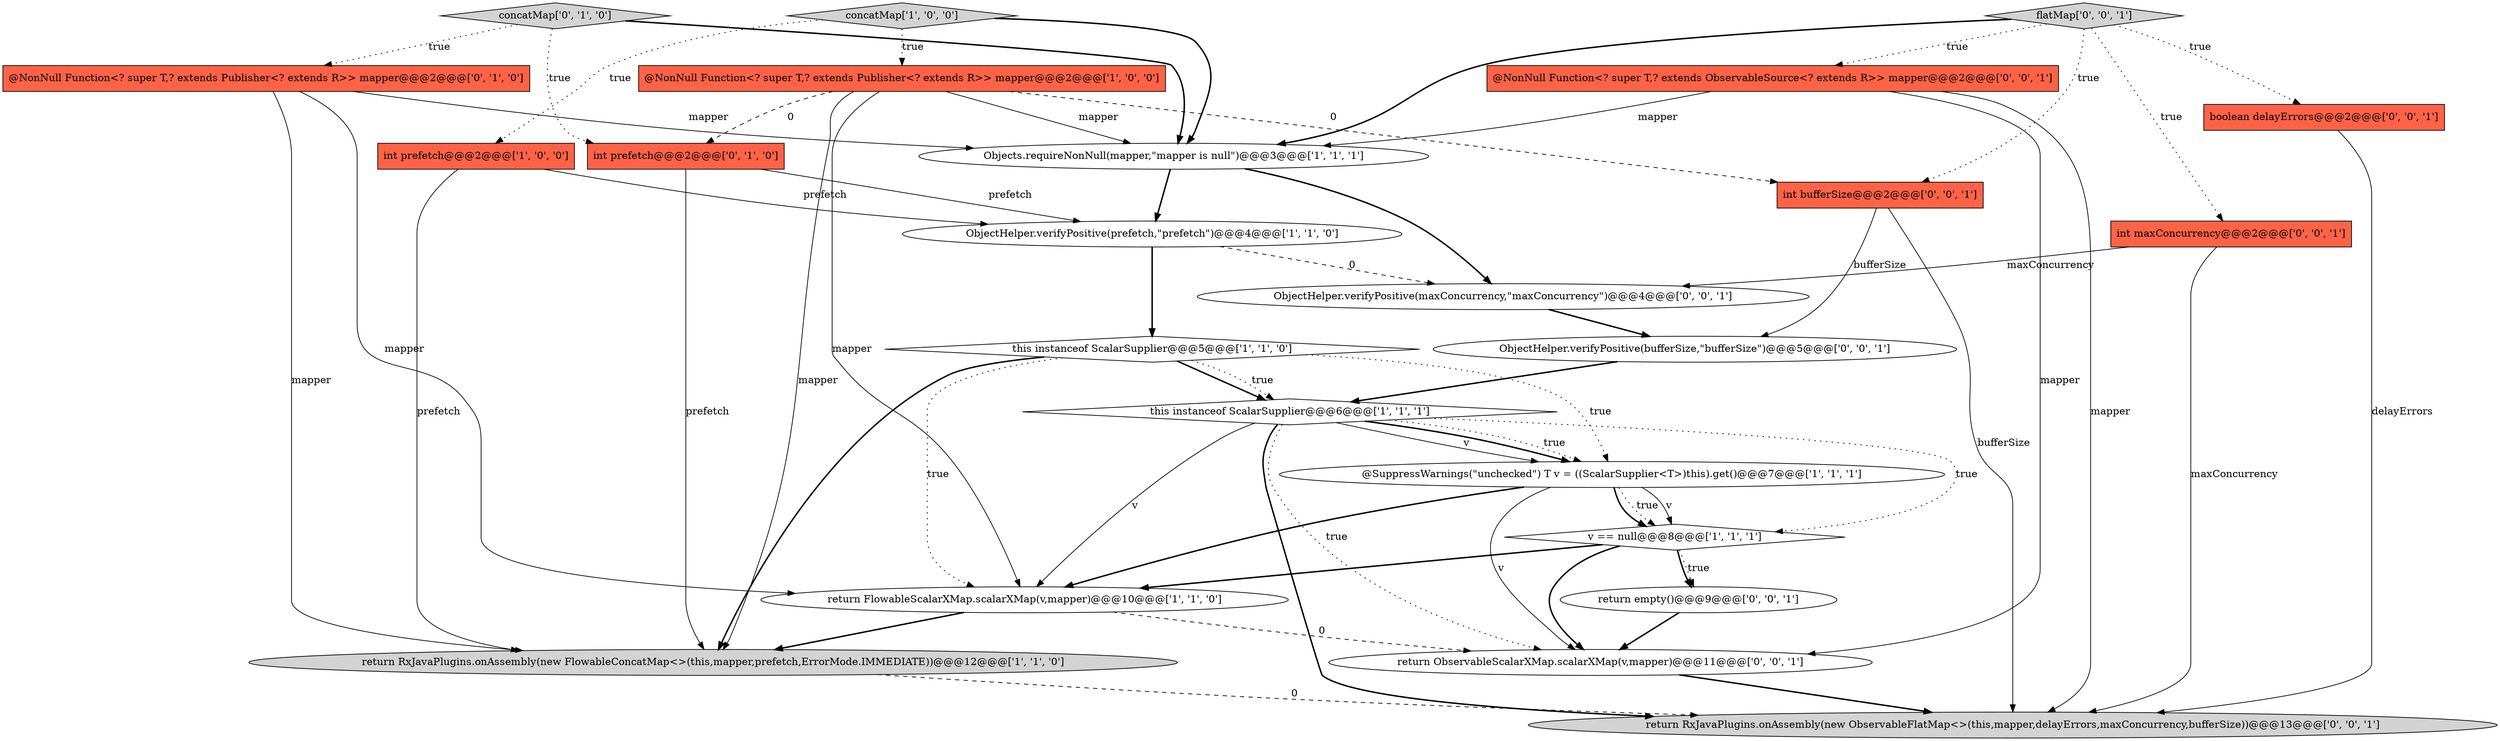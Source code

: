 digraph {
23 [style = filled, label = "return empty()@@@9@@@['0', '0', '1']", fillcolor = white, shape = ellipse image = "AAA0AAABBB3BBB"];
1 [style = filled, label = "return RxJavaPlugins.onAssembly(new FlowableConcatMap<>(this,mapper,prefetch,ErrorMode.IMMEDIATE))@@@12@@@['1', '1', '0']", fillcolor = lightgray, shape = ellipse image = "AAA0AAABBB1BBB"];
10 [style = filled, label = "@NonNull Function<? super T,? extends Publisher<? extends R>> mapper@@@2@@@['1', '0', '0']", fillcolor = tomato, shape = box image = "AAA1AAABBB1BBB"];
9 [style = filled, label = "Objects.requireNonNull(mapper,\"mapper is null\")@@@3@@@['1', '1', '1']", fillcolor = white, shape = ellipse image = "AAA0AAABBB1BBB"];
14 [style = filled, label = "int maxConcurrency@@@2@@@['0', '0', '1']", fillcolor = tomato, shape = box image = "AAA0AAABBB3BBB"];
17 [style = filled, label = "boolean delayErrors@@@2@@@['0', '0', '1']", fillcolor = tomato, shape = box image = "AAA0AAABBB3BBB"];
0 [style = filled, label = "this instanceof ScalarSupplier@@@5@@@['1', '1', '0']", fillcolor = white, shape = diamond image = "AAA0AAABBB1BBB"];
19 [style = filled, label = "@NonNull Function<? super T,? extends ObservableSource<? extends R>> mapper@@@2@@@['0', '0', '1']", fillcolor = tomato, shape = box image = "AAA0AAABBB3BBB"];
4 [style = filled, label = "concatMap['1', '0', '0']", fillcolor = lightgray, shape = diamond image = "AAA0AAABBB1BBB"];
21 [style = filled, label = "int bufferSize@@@2@@@['0', '0', '1']", fillcolor = tomato, shape = box image = "AAA0AAABBB3BBB"];
20 [style = filled, label = "ObjectHelper.verifyPositive(bufferSize,\"bufferSize\")@@@5@@@['0', '0', '1']", fillcolor = white, shape = ellipse image = "AAA0AAABBB3BBB"];
5 [style = filled, label = "@SuppressWarnings(\"unchecked\") T v = ((ScalarSupplier<T>)this).get()@@@7@@@['1', '1', '1']", fillcolor = white, shape = ellipse image = "AAA0AAABBB1BBB"];
22 [style = filled, label = "return RxJavaPlugins.onAssembly(new ObservableFlatMap<>(this,mapper,delayErrors,maxConcurrency,bufferSize))@@@13@@@['0', '0', '1']", fillcolor = lightgray, shape = ellipse image = "AAA0AAABBB3BBB"];
8 [style = filled, label = "return FlowableScalarXMap.scalarXMap(v,mapper)@@@10@@@['1', '1', '0']", fillcolor = white, shape = ellipse image = "AAA0AAABBB1BBB"];
16 [style = filled, label = "flatMap['0', '0', '1']", fillcolor = lightgray, shape = diamond image = "AAA0AAABBB3BBB"];
7 [style = filled, label = "int prefetch@@@2@@@['1', '0', '0']", fillcolor = tomato, shape = box image = "AAA0AAABBB1BBB"];
18 [style = filled, label = "ObjectHelper.verifyPositive(maxConcurrency,\"maxConcurrency\")@@@4@@@['0', '0', '1']", fillcolor = white, shape = ellipse image = "AAA0AAABBB3BBB"];
11 [style = filled, label = "concatMap['0', '1', '0']", fillcolor = lightgray, shape = diamond image = "AAA0AAABBB2BBB"];
2 [style = filled, label = "ObjectHelper.verifyPositive(prefetch,\"prefetch\")@@@4@@@['1', '1', '0']", fillcolor = white, shape = ellipse image = "AAA0AAABBB1BBB"];
15 [style = filled, label = "return ObservableScalarXMap.scalarXMap(v,mapper)@@@11@@@['0', '0', '1']", fillcolor = white, shape = ellipse image = "AAA0AAABBB3BBB"];
3 [style = filled, label = "this instanceof ScalarSupplier@@@6@@@['1', '1', '1']", fillcolor = white, shape = diamond image = "AAA0AAABBB1BBB"];
12 [style = filled, label = "@NonNull Function<? super T,? extends Publisher<? extends R>> mapper@@@2@@@['0', '1', '0']", fillcolor = tomato, shape = box image = "AAA0AAABBB2BBB"];
6 [style = filled, label = "v == null@@@8@@@['1', '1', '1']", fillcolor = white, shape = diamond image = "AAA0AAABBB1BBB"];
13 [style = filled, label = "int prefetch@@@2@@@['0', '1', '0']", fillcolor = tomato, shape = box image = "AAA1AAABBB2BBB"];
0->3 [style = bold, label=""];
4->9 [style = bold, label=""];
16->19 [style = dotted, label="true"];
12->1 [style = solid, label="mapper"];
5->8 [style = bold, label=""];
10->21 [style = dashed, label="0"];
19->9 [style = solid, label="mapper"];
0->5 [style = dotted, label="true"];
10->8 [style = solid, label="mapper"];
3->5 [style = solid, label="v"];
3->8 [style = solid, label="v"];
9->2 [style = bold, label=""];
4->10 [style = dotted, label="true"];
13->1 [style = solid, label="prefetch"];
6->23 [style = bold, label=""];
16->17 [style = dotted, label="true"];
11->12 [style = dotted, label="true"];
8->15 [style = dashed, label="0"];
23->15 [style = bold, label=""];
6->23 [style = dotted, label="true"];
5->6 [style = dotted, label="true"];
4->7 [style = dotted, label="true"];
12->8 [style = solid, label="mapper"];
14->22 [style = solid, label="maxConcurrency"];
20->3 [style = bold, label=""];
11->13 [style = dotted, label="true"];
10->13 [style = dashed, label="0"];
3->6 [style = dotted, label="true"];
11->9 [style = bold, label=""];
3->22 [style = bold, label=""];
19->22 [style = solid, label="mapper"];
21->20 [style = solid, label="bufferSize"];
13->2 [style = solid, label="prefetch"];
5->15 [style = solid, label="v"];
6->15 [style = bold, label=""];
15->22 [style = bold, label=""];
1->22 [style = dashed, label="0"];
0->8 [style = dotted, label="true"];
12->9 [style = solid, label="mapper"];
14->18 [style = solid, label="maxConcurrency"];
8->1 [style = bold, label=""];
18->20 [style = bold, label=""];
3->5 [style = bold, label=""];
2->0 [style = bold, label=""];
3->5 [style = dotted, label="true"];
9->18 [style = bold, label=""];
7->1 [style = solid, label="prefetch"];
5->6 [style = solid, label="v"];
5->6 [style = bold, label=""];
0->1 [style = bold, label=""];
3->15 [style = dotted, label="true"];
6->8 [style = bold, label=""];
16->14 [style = dotted, label="true"];
7->2 [style = solid, label="prefetch"];
2->18 [style = dashed, label="0"];
17->22 [style = solid, label="delayErrors"];
10->9 [style = solid, label="mapper"];
16->21 [style = dotted, label="true"];
0->3 [style = dotted, label="true"];
21->22 [style = solid, label="bufferSize"];
16->9 [style = bold, label=""];
19->15 [style = solid, label="mapper"];
10->1 [style = solid, label="mapper"];
}
